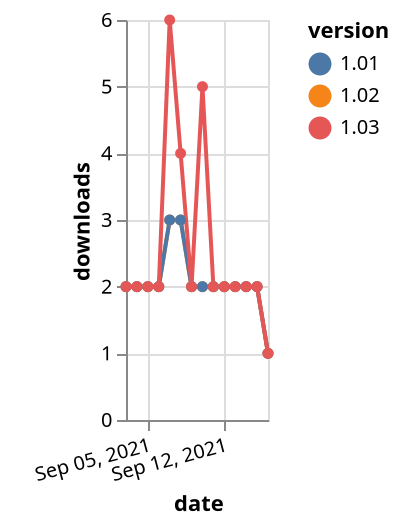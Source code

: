 {"$schema": "https://vega.github.io/schema/vega-lite/v5.json", "description": "A simple bar chart with embedded data.", "data": {"values": [{"date": "2021-09-03", "total": 645, "delta": 2, "version": "1.02"}, {"date": "2021-09-04", "total": 647, "delta": 2, "version": "1.02"}, {"date": "2021-09-05", "total": 649, "delta": 2, "version": "1.02"}, {"date": "2021-09-06", "total": 651, "delta": 2, "version": "1.02"}, {"date": "2021-09-07", "total": 654, "delta": 3, "version": "1.02"}, {"date": "2021-09-08", "total": 657, "delta": 3, "version": "1.02"}, {"date": "2021-09-09", "total": 659, "delta": 2, "version": "1.02"}, {"date": "2021-09-10", "total": 661, "delta": 2, "version": "1.02"}, {"date": "2021-09-11", "total": 663, "delta": 2, "version": "1.02"}, {"date": "2021-09-12", "total": 665, "delta": 2, "version": "1.02"}, {"date": "2021-09-13", "total": 667, "delta": 2, "version": "1.02"}, {"date": "2021-09-14", "total": 669, "delta": 2, "version": "1.02"}, {"date": "2021-09-15", "total": 671, "delta": 2, "version": "1.02"}, {"date": "2021-09-16", "total": 672, "delta": 1, "version": "1.02"}, {"date": "2021-09-03", "total": 669, "delta": 2, "version": "1.01"}, {"date": "2021-09-04", "total": 671, "delta": 2, "version": "1.01"}, {"date": "2021-09-05", "total": 673, "delta": 2, "version": "1.01"}, {"date": "2021-09-06", "total": 675, "delta": 2, "version": "1.01"}, {"date": "2021-09-07", "total": 678, "delta": 3, "version": "1.01"}, {"date": "2021-09-08", "total": 681, "delta": 3, "version": "1.01"}, {"date": "2021-09-09", "total": 683, "delta": 2, "version": "1.01"}, {"date": "2021-09-10", "total": 685, "delta": 2, "version": "1.01"}, {"date": "2021-09-11", "total": 687, "delta": 2, "version": "1.01"}, {"date": "2021-09-12", "total": 689, "delta": 2, "version": "1.01"}, {"date": "2021-09-13", "total": 691, "delta": 2, "version": "1.01"}, {"date": "2021-09-14", "total": 693, "delta": 2, "version": "1.01"}, {"date": "2021-09-15", "total": 695, "delta": 2, "version": "1.01"}, {"date": "2021-09-16", "total": 696, "delta": 1, "version": "1.01"}, {"date": "2021-09-03", "total": 578, "delta": 2, "version": "1.03"}, {"date": "2021-09-04", "total": 580, "delta": 2, "version": "1.03"}, {"date": "2021-09-05", "total": 582, "delta": 2, "version": "1.03"}, {"date": "2021-09-06", "total": 584, "delta": 2, "version": "1.03"}, {"date": "2021-09-07", "total": 590, "delta": 6, "version": "1.03"}, {"date": "2021-09-08", "total": 594, "delta": 4, "version": "1.03"}, {"date": "2021-09-09", "total": 596, "delta": 2, "version": "1.03"}, {"date": "2021-09-10", "total": 601, "delta": 5, "version": "1.03"}, {"date": "2021-09-11", "total": 603, "delta": 2, "version": "1.03"}, {"date": "2021-09-12", "total": 605, "delta": 2, "version": "1.03"}, {"date": "2021-09-13", "total": 607, "delta": 2, "version": "1.03"}, {"date": "2021-09-14", "total": 609, "delta": 2, "version": "1.03"}, {"date": "2021-09-15", "total": 611, "delta": 2, "version": "1.03"}, {"date": "2021-09-16", "total": 612, "delta": 1, "version": "1.03"}]}, "width": "container", "mark": {"type": "line", "point": {"filled": true}}, "encoding": {"x": {"field": "date", "type": "temporal", "timeUnit": "yearmonthdate", "title": "date", "axis": {"labelAngle": -15}}, "y": {"field": "delta", "type": "quantitative", "title": "downloads"}, "color": {"field": "version", "type": "nominal"}, "tooltip": {"field": "delta"}}}